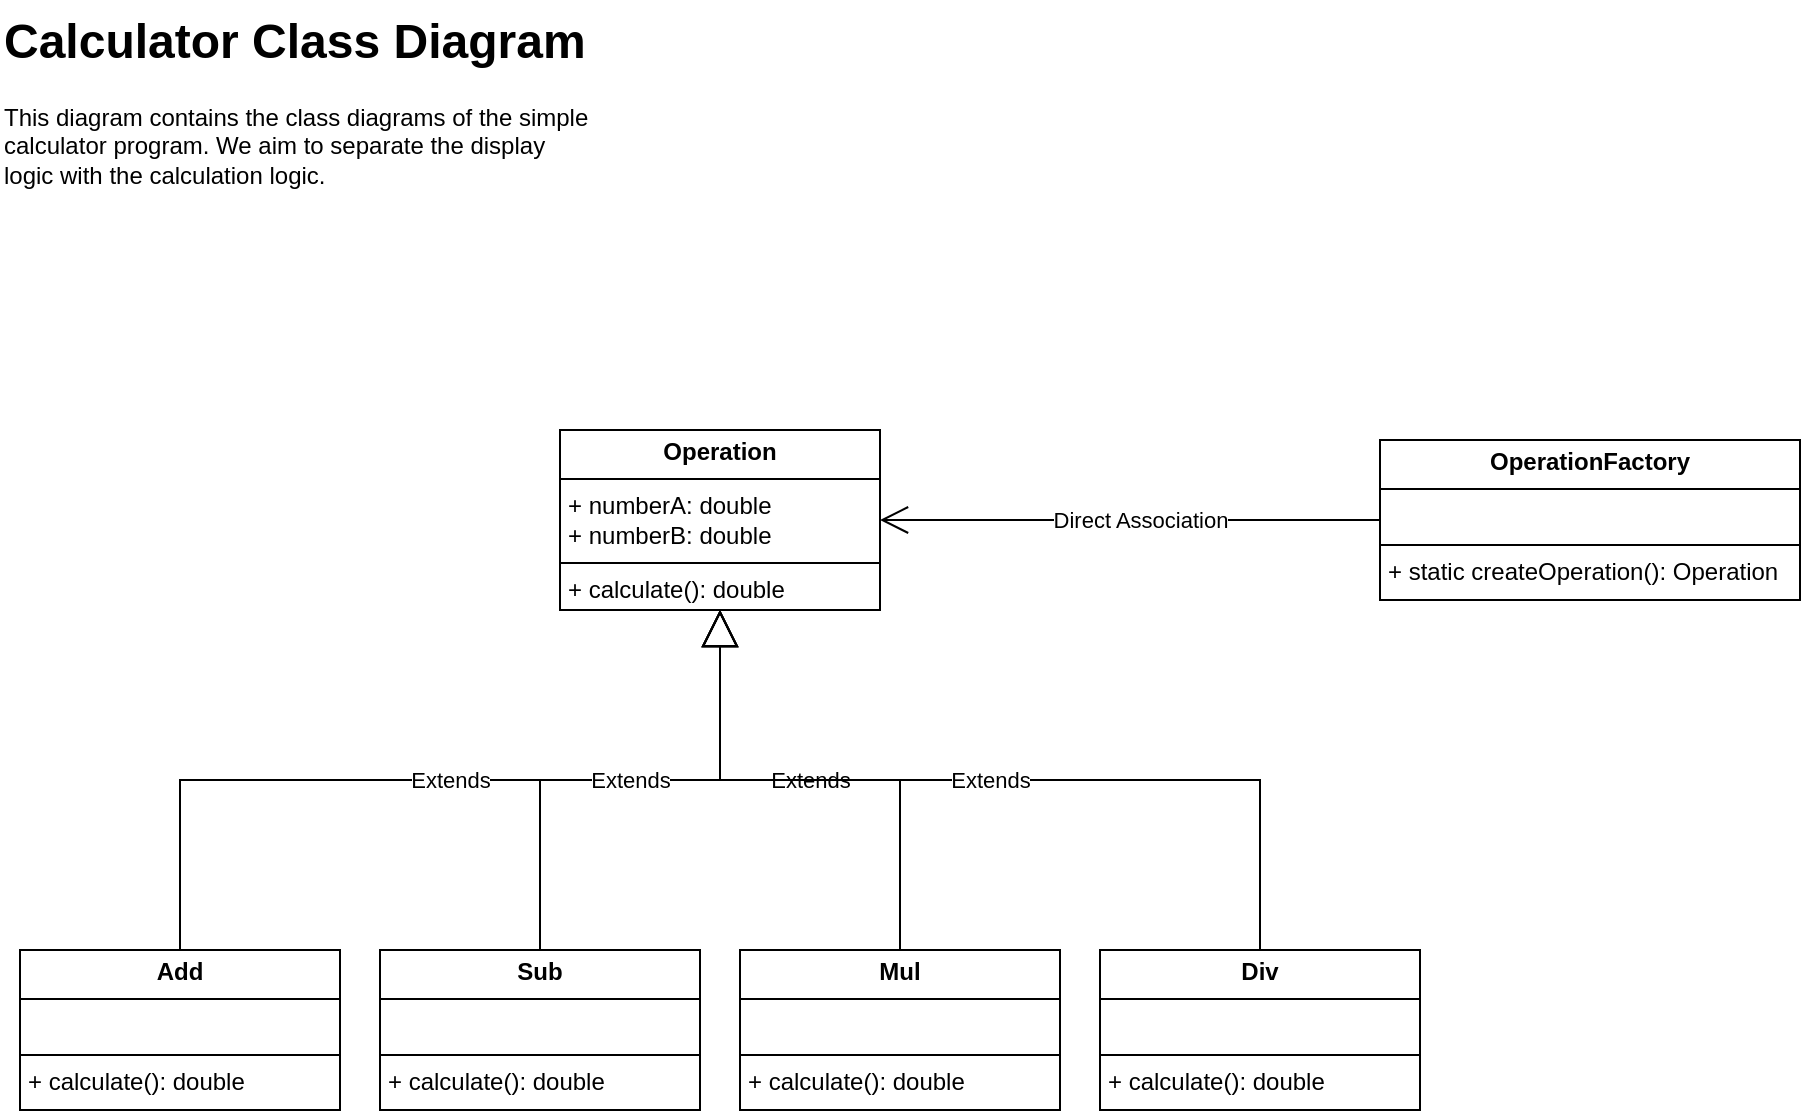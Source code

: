 <mxfile version="24.6.5" type="device" pages="2">
  <diagram name="ClassDiagram" id="7R4BcdUbidkSkJADilpD">
    <mxGraphModel dx="1301" dy="771" grid="1" gridSize="10" guides="1" tooltips="1" connect="1" arrows="1" fold="1" page="1" pageScale="1" pageWidth="827" pageHeight="1169" math="0" shadow="0">
      <root>
        <mxCell id="0" />
        <mxCell id="1" parent="0" />
        <mxCell id="mdE4PeT_COc87Rr9XcsN-1" value="&lt;h1 style=&quot;margin-top: 0px;&quot;&gt;Calculator Class Diagram&lt;/h1&gt;&lt;p&gt;This diagram contains the class diagrams of the simple calculator program. We aim to separate the display logic with the calculation logic.&lt;/p&gt;" style="text;html=1;whiteSpace=wrap;overflow=hidden;rounded=0;" parent="1" vertex="1">
          <mxGeometry x="20" y="30" width="300" height="100" as="geometry" />
        </mxCell>
        <mxCell id="mdE4PeT_COc87Rr9XcsN-3" value="&lt;p style=&quot;margin:0px;margin-top:4px;text-align:center;&quot;&gt;&lt;b&gt;Operation&lt;/b&gt;&lt;/p&gt;&lt;hr size=&quot;1&quot; style=&quot;border-style:solid;&quot;&gt;&lt;p style=&quot;margin:0px;margin-left:4px;&quot;&gt;+ numberA: double&lt;/p&gt;&lt;p style=&quot;margin:0px;margin-left:4px;&quot;&gt;+ numberB: double&lt;/p&gt;&lt;hr size=&quot;1&quot; style=&quot;border-style:solid;&quot;&gt;&lt;p style=&quot;margin:0px;margin-left:4px;&quot;&gt;+ calculate(): double&lt;/p&gt;" style="verticalAlign=top;align=left;overflow=fill;html=1;whiteSpace=wrap;" parent="1" vertex="1">
          <mxGeometry x="300" y="245" width="160" height="90" as="geometry" />
        </mxCell>
        <mxCell id="mdE4PeT_COc87Rr9XcsN-4" value="Extends" style="endArrow=block;endSize=16;endFill=0;html=1;rounded=0;entryX=0.5;entryY=1;entryDx=0;entryDy=0;exitX=0.5;exitY=0;exitDx=0;exitDy=0;edgeStyle=elbowEdgeStyle;elbow=vertical;" parent="1" source="mdE4PeT_COc87Rr9XcsN-6" target="mdE4PeT_COc87Rr9XcsN-3" edge="1">
          <mxGeometry width="160" relative="1" as="geometry">
            <mxPoint x="390" y="490" as="sourcePoint" />
            <mxPoint x="520" y="460" as="targetPoint" />
          </mxGeometry>
        </mxCell>
        <mxCell id="mdE4PeT_COc87Rr9XcsN-6" value="&lt;p style=&quot;margin:0px;margin-top:4px;text-align:center;&quot;&gt;&lt;b&gt;Add&lt;/b&gt;&lt;/p&gt;&lt;hr size=&quot;1&quot; style=&quot;border-style:solid;&quot;&gt;&lt;p style=&quot;margin:0px;margin-left:4px;&quot;&gt;&lt;br&gt;&lt;/p&gt;&lt;hr size=&quot;1&quot; style=&quot;border-style:solid;&quot;&gt;&lt;p style=&quot;margin:0px;margin-left:4px;&quot;&gt;+ calculate(): double&lt;/p&gt;" style="verticalAlign=top;align=left;overflow=fill;html=1;whiteSpace=wrap;" parent="1" vertex="1">
          <mxGeometry x="30" y="505" width="160" height="80" as="geometry" />
        </mxCell>
        <mxCell id="mdE4PeT_COc87Rr9XcsN-7" value="&lt;p style=&quot;margin:0px;margin-top:4px;text-align:center;&quot;&gt;&lt;b&gt;Sub&lt;/b&gt;&lt;/p&gt;&lt;hr size=&quot;1&quot; style=&quot;border-style:solid;&quot;&gt;&lt;p style=&quot;margin:0px;margin-left:4px;&quot;&gt;&lt;br&gt;&lt;/p&gt;&lt;hr size=&quot;1&quot; style=&quot;border-style:solid;&quot;&gt;&lt;p style=&quot;margin:0px;margin-left:4px;&quot;&gt;+ calculate(): double&lt;/p&gt;" style="verticalAlign=top;align=left;overflow=fill;html=1;whiteSpace=wrap;" parent="1" vertex="1">
          <mxGeometry x="210" y="505" width="160" height="80" as="geometry" />
        </mxCell>
        <mxCell id="mdE4PeT_COc87Rr9XcsN-8" value="&lt;p style=&quot;margin:0px;margin-top:4px;text-align:center;&quot;&gt;&lt;b&gt;Mul&lt;/b&gt;&lt;/p&gt;&lt;hr size=&quot;1&quot; style=&quot;border-style:solid;&quot;&gt;&lt;p style=&quot;margin:0px;margin-left:4px;&quot;&gt;&lt;br&gt;&lt;/p&gt;&lt;hr size=&quot;1&quot; style=&quot;border-style:solid;&quot;&gt;&lt;p style=&quot;margin:0px;margin-left:4px;&quot;&gt;+ calculate(): double&lt;/p&gt;" style="verticalAlign=top;align=left;overflow=fill;html=1;whiteSpace=wrap;" parent="1" vertex="1">
          <mxGeometry x="390" y="505" width="160" height="80" as="geometry" />
        </mxCell>
        <mxCell id="mdE4PeT_COc87Rr9XcsN-9" value="&lt;p style=&quot;margin:0px;margin-top:4px;text-align:center;&quot;&gt;&lt;b&gt;Div&lt;/b&gt;&lt;/p&gt;&lt;hr size=&quot;1&quot; style=&quot;border-style:solid;&quot;&gt;&lt;p style=&quot;margin:0px;margin-left:4px;&quot;&gt;&lt;br&gt;&lt;/p&gt;&lt;hr size=&quot;1&quot; style=&quot;border-style:solid;&quot;&gt;&lt;p style=&quot;margin:0px;margin-left:4px;&quot;&gt;+ calculate(): double&lt;/p&gt;" style="verticalAlign=top;align=left;overflow=fill;html=1;whiteSpace=wrap;" parent="1" vertex="1">
          <mxGeometry x="570" y="505" width="160" height="80" as="geometry" />
        </mxCell>
        <mxCell id="mdE4PeT_COc87Rr9XcsN-10" value="Extends" style="endArrow=block;endSize=16;endFill=0;html=1;rounded=0;entryX=0.5;entryY=1;entryDx=0;entryDy=0;edgeStyle=elbowEdgeStyle;elbow=vertical;" parent="1" source="mdE4PeT_COc87Rr9XcsN-7" target="mdE4PeT_COc87Rr9XcsN-3" edge="1">
          <mxGeometry width="160" relative="1" as="geometry">
            <mxPoint x="120" y="515" as="sourcePoint" />
            <mxPoint x="410" y="350" as="targetPoint" />
          </mxGeometry>
        </mxCell>
        <mxCell id="mdE4PeT_COc87Rr9XcsN-11" value="Extends" style="endArrow=block;endSize=16;endFill=0;html=1;rounded=0;edgeStyle=elbowEdgeStyle;elbow=vertical;entryX=0.5;entryY=1;entryDx=0;entryDy=0;" parent="1" source="mdE4PeT_COc87Rr9XcsN-8" target="mdE4PeT_COc87Rr9XcsN-3" edge="1">
          <mxGeometry width="160" relative="1" as="geometry">
            <mxPoint x="300" y="515" as="sourcePoint" />
            <mxPoint x="400" y="340" as="targetPoint" />
          </mxGeometry>
        </mxCell>
        <mxCell id="mdE4PeT_COc87Rr9XcsN-12" value="Extends" style="endArrow=block;endSize=16;endFill=0;html=1;rounded=0;edgeStyle=elbowEdgeStyle;elbow=vertical;entryX=0.5;entryY=1;entryDx=0;entryDy=0;exitX=0.5;exitY=0;exitDx=0;exitDy=0;" parent="1" source="mdE4PeT_COc87Rr9XcsN-9" target="mdE4PeT_COc87Rr9XcsN-3" edge="1">
          <mxGeometry width="160" relative="1" as="geometry">
            <mxPoint x="480" y="515" as="sourcePoint" />
            <mxPoint x="410" y="350" as="targetPoint" />
          </mxGeometry>
        </mxCell>
        <mxCell id="mdE4PeT_COc87Rr9XcsN-13" value="&lt;p style=&quot;margin:0px;margin-top:4px;text-align:center;&quot;&gt;&lt;b&gt;OperationFactory&lt;/b&gt;&lt;/p&gt;&lt;hr size=&quot;1&quot; style=&quot;border-style:solid;&quot;&gt;&lt;p style=&quot;margin:0px;margin-left:4px;&quot;&gt;&lt;br&gt;&lt;/p&gt;&lt;hr size=&quot;1&quot; style=&quot;border-style:solid;&quot;&gt;&lt;p style=&quot;margin:0px;margin-left:4px;&quot;&gt;+ static createOperation(): Operation&lt;/p&gt;" style="verticalAlign=top;align=left;overflow=fill;html=1;whiteSpace=wrap;" parent="1" vertex="1">
          <mxGeometry x="710" y="250" width="210" height="80" as="geometry" />
        </mxCell>
        <mxCell id="mdE4PeT_COc87Rr9XcsN-14" value="" style="endArrow=open;endFill=1;endSize=12;html=1;rounded=0;entryX=1;entryY=0.5;entryDx=0;entryDy=0;exitX=0;exitY=0.5;exitDx=0;exitDy=0;" parent="1" source="mdE4PeT_COc87Rr9XcsN-13" target="mdE4PeT_COc87Rr9XcsN-3" edge="1">
          <mxGeometry width="160" relative="1" as="geometry">
            <mxPoint x="640" y="390" as="sourcePoint" />
            <mxPoint x="800" y="390" as="targetPoint" />
          </mxGeometry>
        </mxCell>
        <mxCell id="mdE4PeT_COc87Rr9XcsN-15" value="Direct Association" style="edgeLabel;html=1;align=center;verticalAlign=middle;resizable=0;points=[];" parent="mdE4PeT_COc87Rr9XcsN-14" vertex="1" connectable="0">
          <mxGeometry x="0.231" y="1" relative="1" as="geometry">
            <mxPoint x="34" y="-1" as="offset" />
          </mxGeometry>
        </mxCell>
      </root>
    </mxGraphModel>
  </diagram>
  <diagram id="AKEQTTPmJlWzwgJLTmCU" name="UI/UE">
    <mxGraphModel dx="1531" dy="907" grid="1" gridSize="10" guides="1" tooltips="1" connect="1" arrows="1" fold="1" page="1" pageScale="1" pageWidth="827" pageHeight="1169" math="0" shadow="0">
      <root>
        <mxCell id="0" />
        <mxCell id="1" parent="0" />
        <mxCell id="AJ1Aqrt28S9K2kQBdjTv-3" value="" style="rounded=0;whiteSpace=wrap;html=1;" parent="1" vertex="1">
          <mxGeometry x="240" y="170" width="350" height="450" as="geometry" />
        </mxCell>
        <mxCell id="AJ1Aqrt28S9K2kQBdjTv-2" value="&lt;h1 style=&quot;margin-top: 0px;&quot;&gt;Calculator UI&lt;/h1&gt;&lt;p&gt;Show the example of the calculator UI layout.&lt;/p&gt;" style="text;html=1;whiteSpace=wrap;overflow=hidden;rounded=0;" parent="1" vertex="1">
          <mxGeometry x="20" y="10" width="180" height="90" as="geometry" />
        </mxCell>
        <mxCell id="AJ1Aqrt28S9K2kQBdjTv-4" value="&lt;font style=&quot;font-size: 24px;&quot;&gt;0&lt;/font&gt;" style="rounded=1;whiteSpace=wrap;html=1;align=right;" parent="1" vertex="1">
          <mxGeometry x="256" y="200" width="315" height="50" as="geometry" />
        </mxCell>
        <mxCell id="AJ1Aqrt28S9K2kQBdjTv-5" value="&lt;font style=&quot;font-size: 24px;&quot;&gt;7&lt;/font&gt;" style="rounded=1;whiteSpace=wrap;html=1;" parent="1" vertex="1">
          <mxGeometry x="264" y="290" width="60" height="60" as="geometry" />
        </mxCell>
        <mxCell id="AJ1Aqrt28S9K2kQBdjTv-6" value="&lt;span style=&quot;font-size: 24px;&quot;&gt;8&lt;/span&gt;" style="rounded=1;whiteSpace=wrap;html=1;" parent="1" vertex="1">
          <mxGeometry x="344" y="290" width="60" height="60" as="geometry" />
        </mxCell>
        <mxCell id="AJ1Aqrt28S9K2kQBdjTv-7" value="&lt;span style=&quot;font-size: 24px;&quot;&gt;9&lt;/span&gt;" style="rounded=1;whiteSpace=wrap;html=1;" parent="1" vertex="1">
          <mxGeometry x="424" y="290" width="60" height="60" as="geometry" />
        </mxCell>
        <mxCell id="AJ1Aqrt28S9K2kQBdjTv-8" value="&lt;span style=&quot;font-size: 24px;&quot;&gt;+&lt;/span&gt;" style="rounded=1;whiteSpace=wrap;html=1;" parent="1" vertex="1">
          <mxGeometry x="504" y="290" width="60" height="60" as="geometry" />
        </mxCell>
        <mxCell id="AJ1Aqrt28S9K2kQBdjTv-9" value="&lt;span style=&quot;font-size: 24px;&quot;&gt;4&lt;/span&gt;" style="rounded=1;whiteSpace=wrap;html=1;" parent="1" vertex="1">
          <mxGeometry x="264" y="370" width="60" height="60" as="geometry" />
        </mxCell>
        <mxCell id="AJ1Aqrt28S9K2kQBdjTv-10" value="&lt;span style=&quot;font-size: 24px;&quot;&gt;5&lt;/span&gt;" style="rounded=1;whiteSpace=wrap;html=1;" parent="1" vertex="1">
          <mxGeometry x="344" y="370" width="60" height="60" as="geometry" />
        </mxCell>
        <mxCell id="AJ1Aqrt28S9K2kQBdjTv-11" value="&lt;span style=&quot;font-size: 24px;&quot;&gt;6&lt;/span&gt;" style="rounded=1;whiteSpace=wrap;html=1;" parent="1" vertex="1">
          <mxGeometry x="424" y="370" width="60" height="60" as="geometry" />
        </mxCell>
        <mxCell id="AJ1Aqrt28S9K2kQBdjTv-12" value="&lt;span style=&quot;font-size: 24px;&quot;&gt;-&lt;/span&gt;" style="rounded=1;whiteSpace=wrap;html=1;" parent="1" vertex="1">
          <mxGeometry x="504" y="370" width="60" height="60" as="geometry" />
        </mxCell>
        <mxCell id="AJ1Aqrt28S9K2kQBdjTv-13" value="&lt;span style=&quot;font-size: 24px;&quot;&gt;1&lt;/span&gt;" style="rounded=1;whiteSpace=wrap;html=1;" parent="1" vertex="1">
          <mxGeometry x="264" y="450" width="60" height="60" as="geometry" />
        </mxCell>
        <mxCell id="AJ1Aqrt28S9K2kQBdjTv-14" value="&lt;span style=&quot;font-size: 24px;&quot;&gt;2&lt;/span&gt;" style="rounded=1;whiteSpace=wrap;html=1;" parent="1" vertex="1">
          <mxGeometry x="344" y="450" width="60" height="60" as="geometry" />
        </mxCell>
        <mxCell id="AJ1Aqrt28S9K2kQBdjTv-15" value="&lt;span style=&quot;font-size: 24px;&quot;&gt;3&lt;/span&gt;" style="rounded=1;whiteSpace=wrap;html=1;" parent="1" vertex="1">
          <mxGeometry x="424" y="450" width="60" height="60" as="geometry" />
        </mxCell>
        <mxCell id="AJ1Aqrt28S9K2kQBdjTv-16" value="&lt;span style=&quot;font-size: 24px;&quot;&gt;x&lt;/span&gt;" style="rounded=1;whiteSpace=wrap;html=1;" parent="1" vertex="1">
          <mxGeometry x="504" y="450" width="60" height="60" as="geometry" />
        </mxCell>
        <mxCell id="AJ1Aqrt28S9K2kQBdjTv-17" value="&lt;span style=&quot;font-size: 24px;&quot;&gt;0&lt;/span&gt;" style="rounded=1;whiteSpace=wrap;html=1;" parent="1" vertex="1">
          <mxGeometry x="264" y="530" width="60" height="60" as="geometry" />
        </mxCell>
        <mxCell id="AJ1Aqrt28S9K2kQBdjTv-18" value="&lt;span style=&quot;font-size: 24px;&quot;&gt;C&lt;/span&gt;" style="rounded=1;whiteSpace=wrap;html=1;" parent="1" vertex="1">
          <mxGeometry x="344" y="530" width="60" height="60" as="geometry" />
        </mxCell>
        <mxCell id="AJ1Aqrt28S9K2kQBdjTv-19" value="&lt;span style=&quot;font-size: 24px;&quot;&gt;=&lt;/span&gt;" style="rounded=1;whiteSpace=wrap;html=1;" parent="1" vertex="1">
          <mxGeometry x="424" y="530" width="60" height="60" as="geometry" />
        </mxCell>
        <mxCell id="AJ1Aqrt28S9K2kQBdjTv-20" value="&lt;span style=&quot;font-size: 24px;&quot;&gt;/&lt;/span&gt;" style="rounded=1;whiteSpace=wrap;html=1;" parent="1" vertex="1">
          <mxGeometry x="504" y="530" width="60" height="60" as="geometry" />
        </mxCell>
        <mxCell id="HUOILxzLQQR359suwJqP-1" value="" style="rounded=0;whiteSpace=wrap;html=1;" vertex="1" parent="1">
          <mxGeometry x="770" y="170" width="350" height="520" as="geometry" />
        </mxCell>
        <mxCell id="HUOILxzLQQR359suwJqP-2" value="&lt;font style=&quot;font-size: 24px;&quot;&gt;0&lt;/font&gt;" style="rounded=1;whiteSpace=wrap;html=1;align=right;" vertex="1" parent="1">
          <mxGeometry x="786" y="200" width="315" height="50" as="geometry" />
        </mxCell>
        <mxCell id="HUOILxzLQQR359suwJqP-3" value="&lt;font style=&quot;font-size: 24px;&quot;&gt;7&lt;/font&gt;" style="rounded=1;whiteSpace=wrap;html=1;" vertex="1" parent="1">
          <mxGeometry x="794" y="290" width="60" height="60" as="geometry" />
        </mxCell>
        <mxCell id="HUOILxzLQQR359suwJqP-4" value="&lt;span style=&quot;font-size: 24px;&quot;&gt;8&lt;/span&gt;" style="rounded=1;whiteSpace=wrap;html=1;" vertex="1" parent="1">
          <mxGeometry x="874" y="290" width="60" height="60" as="geometry" />
        </mxCell>
        <mxCell id="HUOILxzLQQR359suwJqP-5" value="&lt;span style=&quot;font-size: 24px;&quot;&gt;9&lt;/span&gt;" style="rounded=1;whiteSpace=wrap;html=1;" vertex="1" parent="1">
          <mxGeometry x="954" y="290" width="60" height="60" as="geometry" />
        </mxCell>
        <mxCell id="HUOILxzLQQR359suwJqP-6" value="&lt;span style=&quot;font-size: 24px;&quot;&gt;+&lt;/span&gt;" style="rounded=1;whiteSpace=wrap;html=1;" vertex="1" parent="1">
          <mxGeometry x="1034" y="290" width="60" height="60" as="geometry" />
        </mxCell>
        <mxCell id="HUOILxzLQQR359suwJqP-7" value="&lt;span style=&quot;font-size: 24px;&quot;&gt;4&lt;/span&gt;" style="rounded=1;whiteSpace=wrap;html=1;" vertex="1" parent="1">
          <mxGeometry x="794" y="370" width="60" height="60" as="geometry" />
        </mxCell>
        <mxCell id="HUOILxzLQQR359suwJqP-8" value="&lt;span style=&quot;font-size: 24px;&quot;&gt;5&lt;/span&gt;" style="rounded=1;whiteSpace=wrap;html=1;" vertex="1" parent="1">
          <mxGeometry x="874" y="370" width="60" height="60" as="geometry" />
        </mxCell>
        <mxCell id="HUOILxzLQQR359suwJqP-9" value="&lt;span style=&quot;font-size: 24px;&quot;&gt;6&lt;/span&gt;" style="rounded=1;whiteSpace=wrap;html=1;" vertex="1" parent="1">
          <mxGeometry x="954" y="370" width="60" height="60" as="geometry" />
        </mxCell>
        <mxCell id="HUOILxzLQQR359suwJqP-10" value="&lt;span style=&quot;font-size: 24px;&quot;&gt;-&lt;/span&gt;" style="rounded=1;whiteSpace=wrap;html=1;" vertex="1" parent="1">
          <mxGeometry x="1034" y="370" width="60" height="60" as="geometry" />
        </mxCell>
        <mxCell id="HUOILxzLQQR359suwJqP-11" value="&lt;span style=&quot;font-size: 24px;&quot;&gt;1&lt;/span&gt;" style="rounded=1;whiteSpace=wrap;html=1;" vertex="1" parent="1">
          <mxGeometry x="794" y="450" width="60" height="60" as="geometry" />
        </mxCell>
        <mxCell id="HUOILxzLQQR359suwJqP-12" value="&lt;span style=&quot;font-size: 24px;&quot;&gt;2&lt;/span&gt;" style="rounded=1;whiteSpace=wrap;html=1;" vertex="1" parent="1">
          <mxGeometry x="874" y="450" width="60" height="60" as="geometry" />
        </mxCell>
        <mxCell id="HUOILxzLQQR359suwJqP-13" value="&lt;span style=&quot;font-size: 24px;&quot;&gt;3&lt;/span&gt;" style="rounded=1;whiteSpace=wrap;html=1;" vertex="1" parent="1">
          <mxGeometry x="954" y="450" width="60" height="60" as="geometry" />
        </mxCell>
        <mxCell id="HUOILxzLQQR359suwJqP-14" value="&lt;span style=&quot;font-size: 24px;&quot;&gt;*&lt;/span&gt;" style="rounded=1;whiteSpace=wrap;html=1;" vertex="1" parent="1">
          <mxGeometry x="1034" y="450" width="60" height="60" as="geometry" />
        </mxCell>
        <mxCell id="HUOILxzLQQR359suwJqP-15" value="&lt;span style=&quot;font-size: 24px;&quot;&gt;0&lt;/span&gt;" style="rounded=1;whiteSpace=wrap;html=1;" vertex="1" parent="1">
          <mxGeometry x="794" y="530" width="60" height="60" as="geometry" />
        </mxCell>
        <mxCell id="HUOILxzLQQR359suwJqP-16" value="&lt;span style=&quot;font-size: 24px;&quot;&gt;(&lt;/span&gt;" style="rounded=1;whiteSpace=wrap;html=1;" vertex="1" parent="1">
          <mxGeometry x="874" y="530" width="60" height="60" as="geometry" />
        </mxCell>
        <mxCell id="HUOILxzLQQR359suwJqP-17" value="&lt;span style=&quot;font-size: 24px;&quot;&gt;)&lt;/span&gt;" style="rounded=1;whiteSpace=wrap;html=1;" vertex="1" parent="1">
          <mxGeometry x="954" y="530" width="60" height="60" as="geometry" />
        </mxCell>
        <mxCell id="HUOILxzLQQR359suwJqP-18" value="&lt;span style=&quot;font-size: 24px;&quot;&gt;/&lt;/span&gt;" style="rounded=1;whiteSpace=wrap;html=1;" vertex="1" parent="1">
          <mxGeometry x="1034" y="530" width="60" height="60" as="geometry" />
        </mxCell>
        <mxCell id="HUOILxzLQQR359suwJqP-19" value="" style="shape=flexArrow;endArrow=classic;html=1;rounded=0;" edge="1" parent="1">
          <mxGeometry width="50" height="50" relative="1" as="geometry">
            <mxPoint x="660" y="400" as="sourcePoint" />
            <mxPoint x="740" y="400" as="targetPoint" />
          </mxGeometry>
        </mxCell>
        <mxCell id="HUOILxzLQQR359suwJqP-20" value="&lt;span style=&quot;font-size: 24px;&quot;&gt;C&lt;/span&gt;" style="rounded=1;whiteSpace=wrap;html=1;" vertex="1" parent="1">
          <mxGeometry x="794" y="615" width="60" height="60" as="geometry" />
        </mxCell>
        <mxCell id="HUOILxzLQQR359suwJqP-21" value="&lt;span style=&quot;font-size: 24px;&quot;&gt;-X&lt;/span&gt;" style="rounded=1;whiteSpace=wrap;html=1;" vertex="1" parent="1">
          <mxGeometry x="874" y="615" width="60" height="60" as="geometry" />
        </mxCell>
        <mxCell id="HUOILxzLQQR359suwJqP-22" value="&lt;span style=&quot;font-size: 24px;&quot;&gt;=&lt;/span&gt;" style="rounded=1;whiteSpace=wrap;html=1;" vertex="1" parent="1">
          <mxGeometry x="958" y="615" width="136" height="60" as="geometry" />
        </mxCell>
        <mxCell id="HUOILxzLQQR359suwJqP-23" value="V1.1 UI Design" style="text;html=1;align=center;verticalAlign=middle;whiteSpace=wrap;rounded=0;" vertex="1" parent="1">
          <mxGeometry x="240" y="675" width="110" height="25" as="geometry" />
        </mxCell>
        <mxCell id="HUOILxzLQQR359suwJqP-24" value="V2.1 UI Design" style="text;html=1;align=center;verticalAlign=middle;whiteSpace=wrap;rounded=0;" vertex="1" parent="1">
          <mxGeometry x="770" y="740" width="120" height="25" as="geometry" />
        </mxCell>
      </root>
    </mxGraphModel>
  </diagram>
</mxfile>
